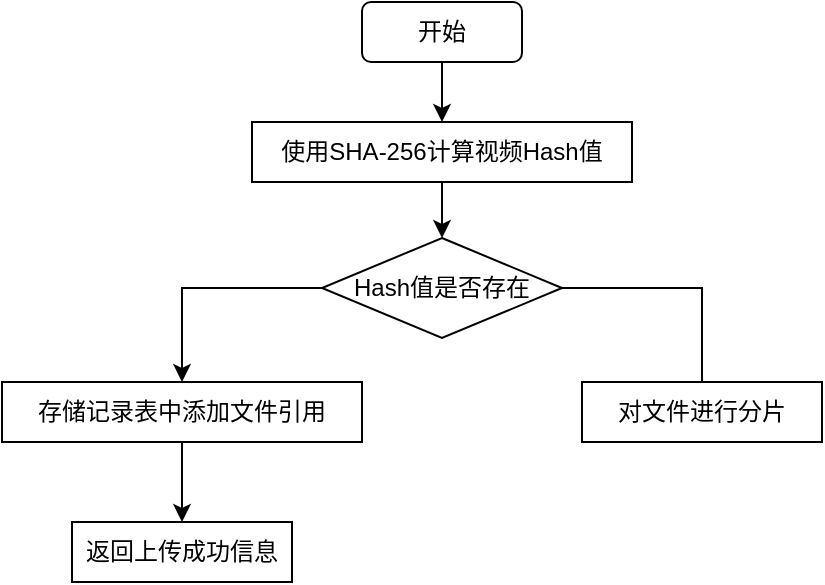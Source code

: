 <mxfile version="26.0.14">
  <diagram name="第 1 页" id="hvfTpmLWFQ4rX_9oERoe">
    <mxGraphModel dx="434" dy="286" grid="1" gridSize="10" guides="1" tooltips="1" connect="1" arrows="1" fold="1" page="1" pageScale="1" pageWidth="827" pageHeight="1169" math="0" shadow="0">
      <root>
        <mxCell id="0" />
        <mxCell id="1" parent="0" />
        <mxCell id="FwiGgOwcliV5bMdkkI5m-4" style="edgeStyle=orthogonalEdgeStyle;rounded=0;orthogonalLoop=1;jettySize=auto;html=1;entryX=0.5;entryY=0;entryDx=0;entryDy=0;" edge="1" parent="1" source="FwiGgOwcliV5bMdkkI5m-1" target="FwiGgOwcliV5bMdkkI5m-2">
          <mxGeometry relative="1" as="geometry" />
        </mxCell>
        <mxCell id="FwiGgOwcliV5bMdkkI5m-1" value="开始" style="rounded=1;whiteSpace=wrap;html=1;" vertex="1" parent="1">
          <mxGeometry x="360" y="90" width="80" height="30" as="geometry" />
        </mxCell>
        <mxCell id="FwiGgOwcliV5bMdkkI5m-5" style="edgeStyle=orthogonalEdgeStyle;rounded=0;orthogonalLoop=1;jettySize=auto;html=1;entryX=0.5;entryY=0;entryDx=0;entryDy=0;" edge="1" parent="1" source="FwiGgOwcliV5bMdkkI5m-2" target="FwiGgOwcliV5bMdkkI5m-3">
          <mxGeometry relative="1" as="geometry" />
        </mxCell>
        <mxCell id="FwiGgOwcliV5bMdkkI5m-2" value="使用SHA-256计算视频Hash值" style="rounded=0;whiteSpace=wrap;html=1;" vertex="1" parent="1">
          <mxGeometry x="305" y="150" width="190" height="30" as="geometry" />
        </mxCell>
        <mxCell id="FwiGgOwcliV5bMdkkI5m-9" style="edgeStyle=orthogonalEdgeStyle;rounded=0;orthogonalLoop=1;jettySize=auto;html=1;" edge="1" parent="1" source="FwiGgOwcliV5bMdkkI5m-3" target="FwiGgOwcliV5bMdkkI5m-7">
          <mxGeometry relative="1" as="geometry">
            <Array as="points">
              <mxPoint x="270" y="233" />
            </Array>
          </mxGeometry>
        </mxCell>
        <mxCell id="FwiGgOwcliV5bMdkkI5m-12" style="edgeStyle=orthogonalEdgeStyle;rounded=0;orthogonalLoop=1;jettySize=auto;html=1;entryX=0.5;entryY=0;entryDx=0;entryDy=0;" edge="1" parent="1" source="FwiGgOwcliV5bMdkkI5m-3" target="FwiGgOwcliV5bMdkkI5m-11">
          <mxGeometry relative="1" as="geometry">
            <Array as="points">
              <mxPoint x="530" y="233" />
              <mxPoint x="530" y="290" />
            </Array>
          </mxGeometry>
        </mxCell>
        <mxCell id="FwiGgOwcliV5bMdkkI5m-3" value="Hash值是否存在" style="rhombus;whiteSpace=wrap;html=1;" vertex="1" parent="1">
          <mxGeometry x="340" y="208" width="120" height="50" as="geometry" />
        </mxCell>
        <mxCell id="FwiGgOwcliV5bMdkkI5m-10" style="edgeStyle=orthogonalEdgeStyle;rounded=0;orthogonalLoop=1;jettySize=auto;html=1;entryX=0.5;entryY=0;entryDx=0;entryDy=0;" edge="1" parent="1" source="FwiGgOwcliV5bMdkkI5m-7" target="FwiGgOwcliV5bMdkkI5m-8">
          <mxGeometry relative="1" as="geometry" />
        </mxCell>
        <mxCell id="FwiGgOwcliV5bMdkkI5m-7" value="存储记录表中添加文件引用" style="rounded=0;whiteSpace=wrap;html=1;" vertex="1" parent="1">
          <mxGeometry x="180" y="280" width="180" height="30" as="geometry" />
        </mxCell>
        <mxCell id="FwiGgOwcliV5bMdkkI5m-8" value="返回上传成功信息" style="rounded=0;whiteSpace=wrap;html=1;" vertex="1" parent="1">
          <mxGeometry x="215" y="350" width="110" height="30" as="geometry" />
        </mxCell>
        <mxCell id="FwiGgOwcliV5bMdkkI5m-11" value="对文件进行分片" style="rounded=0;whiteSpace=wrap;html=1;" vertex="1" parent="1">
          <mxGeometry x="470" y="280" width="120" height="30" as="geometry" />
        </mxCell>
      </root>
    </mxGraphModel>
  </diagram>
</mxfile>
